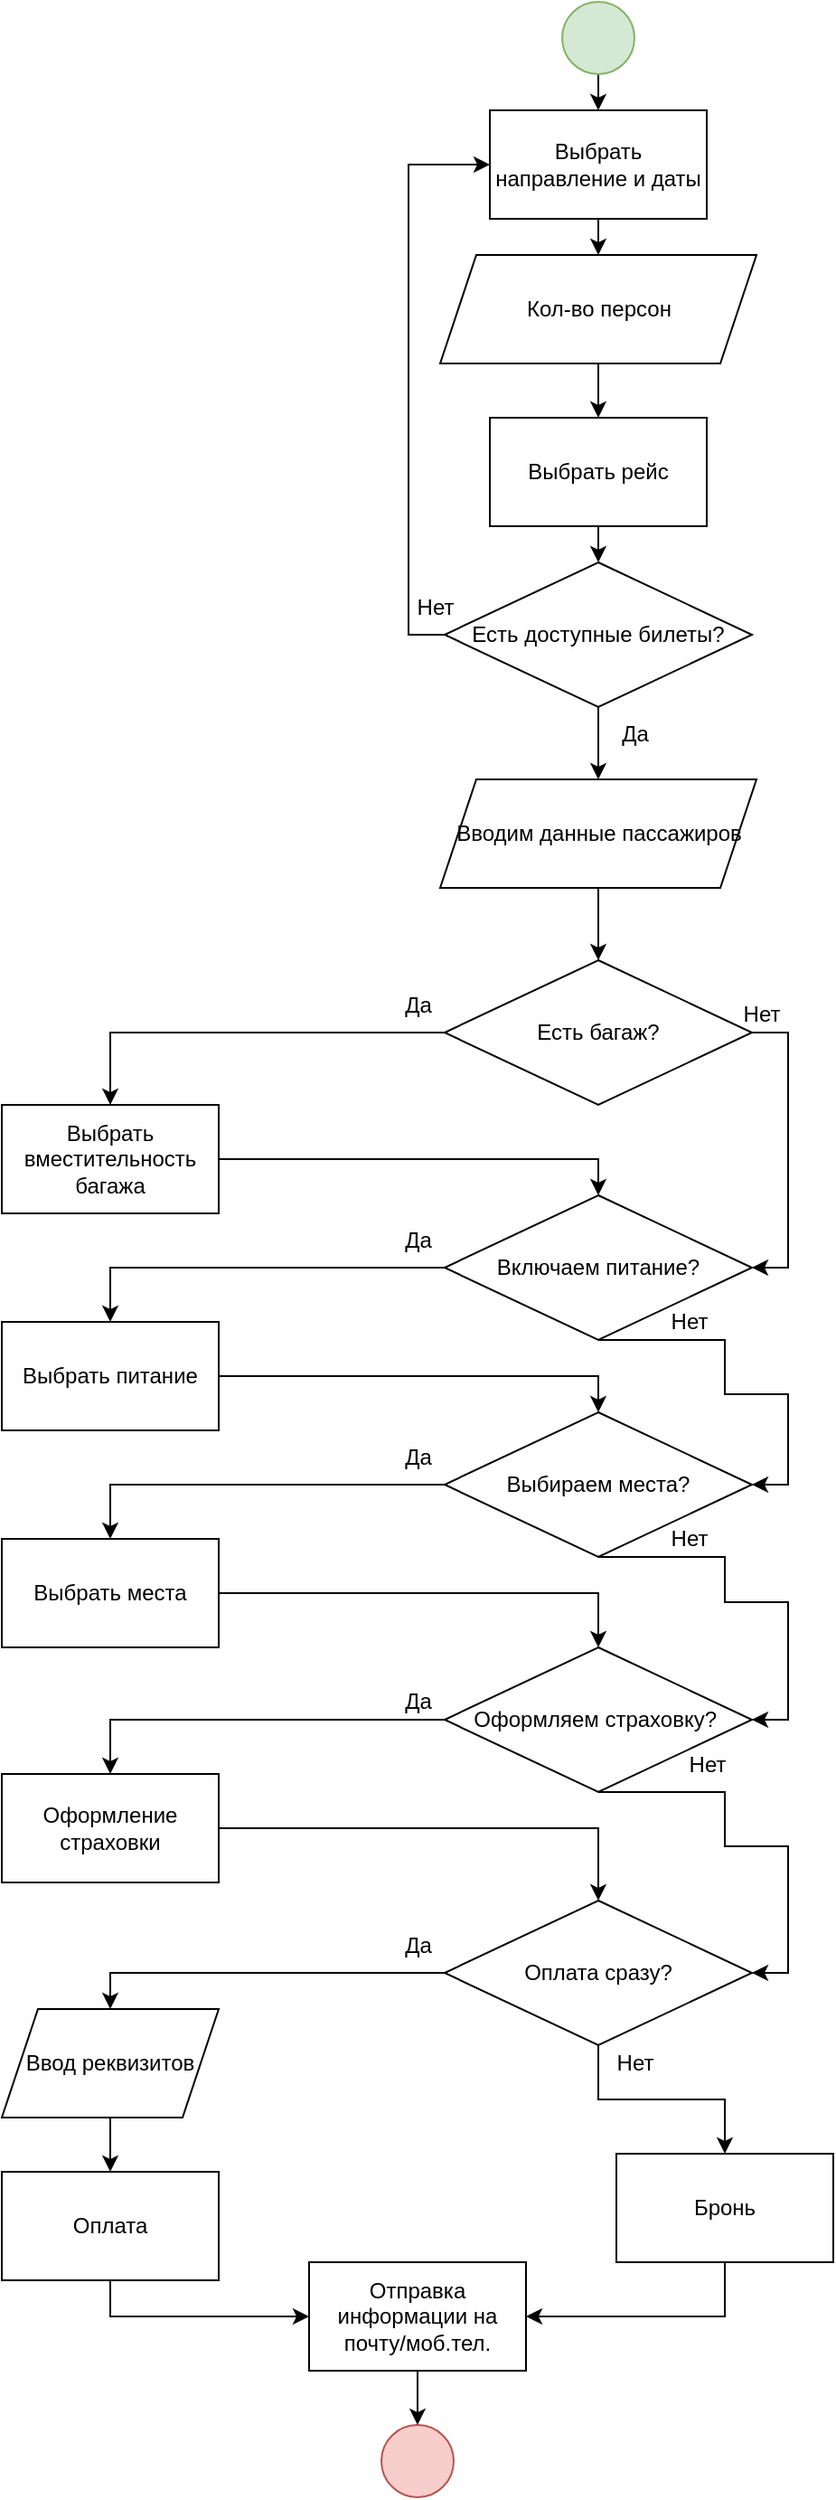 <mxfile version="20.4.1" type="device"><diagram id="C5RBs43oDa-KdzZeNtuy" name="Page-1"><mxGraphModel dx="2156" dy="2558" grid="1" gridSize="10" guides="1" tooltips="1" connect="1" arrows="1" fold="1" page="1" pageScale="1" pageWidth="827" pageHeight="1169" math="0" shadow="0"><root><mxCell id="WIyWlLk6GJQsqaUBKTNV-0"/><mxCell id="WIyWlLk6GJQsqaUBKTNV-1" parent="WIyWlLk6GJQsqaUBKTNV-0"/><mxCell id="yFfMbgqKmkW_PUl89NAf-3" style="edgeStyle=orthogonalEdgeStyle;rounded=0;orthogonalLoop=1;jettySize=auto;html=1;exitX=0.5;exitY=1;exitDx=0;exitDy=0;entryX=0.5;entryY=0;entryDx=0;entryDy=0;" edge="1" parent="WIyWlLk6GJQsqaUBKTNV-1" source="yFfMbgqKmkW_PUl89NAf-0" target="yFfMbgqKmkW_PUl89NAf-1"><mxGeometry relative="1" as="geometry"/></mxCell><mxCell id="yFfMbgqKmkW_PUl89NAf-0" value="" style="ellipse;whiteSpace=wrap;html=1;aspect=fixed;fillColor=#d5e8d4;strokeColor=#82b366;" vertex="1" parent="WIyWlLk6GJQsqaUBKTNV-1"><mxGeometry x="390" y="-50" width="40" height="40" as="geometry"/></mxCell><mxCell id="yFfMbgqKmkW_PUl89NAf-49" style="edgeStyle=orthogonalEdgeStyle;rounded=0;orthogonalLoop=1;jettySize=auto;html=1;exitX=0.5;exitY=1;exitDx=0;exitDy=0;entryX=0.5;entryY=0;entryDx=0;entryDy=0;" edge="1" parent="WIyWlLk6GJQsqaUBKTNV-1" source="yFfMbgqKmkW_PUl89NAf-1" target="yFfMbgqKmkW_PUl89NAf-48"><mxGeometry relative="1" as="geometry"/></mxCell><mxCell id="yFfMbgqKmkW_PUl89NAf-1" value="Выбрать направление и даты" style="rounded=0;whiteSpace=wrap;html=1;" vertex="1" parent="WIyWlLk6GJQsqaUBKTNV-1"><mxGeometry x="350" y="10" width="120" height="60" as="geometry"/></mxCell><mxCell id="yFfMbgqKmkW_PUl89NAf-8" style="edgeStyle=orthogonalEdgeStyle;rounded=0;orthogonalLoop=1;jettySize=auto;html=1;exitX=0;exitY=0.5;exitDx=0;exitDy=0;entryX=0;entryY=0.5;entryDx=0;entryDy=0;" edge="1" parent="WIyWlLk6GJQsqaUBKTNV-1" source="yFfMbgqKmkW_PUl89NAf-7" target="yFfMbgqKmkW_PUl89NAf-1"><mxGeometry relative="1" as="geometry"/></mxCell><mxCell id="yFfMbgqKmkW_PUl89NAf-46" style="edgeStyle=orthogonalEdgeStyle;rounded=0;orthogonalLoop=1;jettySize=auto;html=1;exitX=0.5;exitY=1;exitDx=0;exitDy=0;entryX=0.5;entryY=0;entryDx=0;entryDy=0;" edge="1" parent="WIyWlLk6GJQsqaUBKTNV-1" source="yFfMbgqKmkW_PUl89NAf-7" target="yFfMbgqKmkW_PUl89NAf-45"><mxGeometry relative="1" as="geometry"/></mxCell><mxCell id="yFfMbgqKmkW_PUl89NAf-7" value="Есть доступные билеты?" style="rhombus;whiteSpace=wrap;html=1;" vertex="1" parent="WIyWlLk6GJQsqaUBKTNV-1"><mxGeometry x="325" y="260" width="170" height="80" as="geometry"/></mxCell><mxCell id="yFfMbgqKmkW_PUl89NAf-9" value="Нет" style="text;html=1;strokeColor=none;fillColor=none;align=center;verticalAlign=middle;whiteSpace=wrap;rounded=0;" vertex="1" parent="WIyWlLk6GJQsqaUBKTNV-1"><mxGeometry x="290" y="270" width="60" height="30" as="geometry"/></mxCell><mxCell id="yFfMbgqKmkW_PUl89NAf-13" value="Да" style="text;html=1;align=center;verticalAlign=middle;resizable=0;points=[];autosize=1;strokeColor=none;fillColor=none;" vertex="1" parent="WIyWlLk6GJQsqaUBKTNV-1"><mxGeometry x="410" y="340" width="40" height="30" as="geometry"/></mxCell><mxCell id="yFfMbgqKmkW_PUl89NAf-80" style="edgeStyle=orthogonalEdgeStyle;rounded=0;orthogonalLoop=1;jettySize=auto;html=1;exitX=0.5;exitY=1;exitDx=0;exitDy=0;entryX=0;entryY=0.5;entryDx=0;entryDy=0;" edge="1" parent="WIyWlLk6GJQsqaUBKTNV-1" source="yFfMbgqKmkW_PUl89NAf-14" target="yFfMbgqKmkW_PUl89NAf-79"><mxGeometry relative="1" as="geometry"/></mxCell><mxCell id="yFfMbgqKmkW_PUl89NAf-14" value="Оплата" style="rounded=0;whiteSpace=wrap;html=1;" vertex="1" parent="WIyWlLk6GJQsqaUBKTNV-1"><mxGeometry x="80" y="1150" width="120" height="60" as="geometry"/></mxCell><mxCell id="yFfMbgqKmkW_PUl89NAf-24" style="edgeStyle=orthogonalEdgeStyle;rounded=0;orthogonalLoop=1;jettySize=auto;html=1;exitX=1;exitY=0.5;exitDx=0;exitDy=0;entryX=1;entryY=0.5;entryDx=0;entryDy=0;" edge="1" parent="WIyWlLk6GJQsqaUBKTNV-1" source="yFfMbgqKmkW_PUl89NAf-16" target="yFfMbgqKmkW_PUl89NAf-22"><mxGeometry relative="1" as="geometry"/></mxCell><mxCell id="yFfMbgqKmkW_PUl89NAf-89" style="edgeStyle=orthogonalEdgeStyle;rounded=0;orthogonalLoop=1;jettySize=auto;html=1;exitX=0;exitY=0.5;exitDx=0;exitDy=0;entryX=0.5;entryY=0;entryDx=0;entryDy=0;" edge="1" parent="WIyWlLk6GJQsqaUBKTNV-1" source="yFfMbgqKmkW_PUl89NAf-16" target="yFfMbgqKmkW_PUl89NAf-88"><mxGeometry relative="1" as="geometry"/></mxCell><mxCell id="yFfMbgqKmkW_PUl89NAf-16" value="Есть багаж?" style="rhombus;whiteSpace=wrap;html=1;" vertex="1" parent="WIyWlLk6GJQsqaUBKTNV-1"><mxGeometry x="325" y="480" width="170" height="80" as="geometry"/></mxCell><mxCell id="yFfMbgqKmkW_PUl89NAf-19" value="Да" style="text;html=1;align=center;verticalAlign=middle;resizable=0;points=[];autosize=1;strokeColor=none;fillColor=none;" vertex="1" parent="WIyWlLk6GJQsqaUBKTNV-1"><mxGeometry x="290" y="490" width="40" height="30" as="geometry"/></mxCell><mxCell id="yFfMbgqKmkW_PUl89NAf-20" value="Нет" style="text;html=1;align=center;verticalAlign=middle;resizable=0;points=[];autosize=1;strokeColor=none;fillColor=none;" vertex="1" parent="WIyWlLk6GJQsqaUBKTNV-1"><mxGeometry x="480" y="495" width="40" height="30" as="geometry"/></mxCell><mxCell id="yFfMbgqKmkW_PUl89NAf-36" style="edgeStyle=orthogonalEdgeStyle;rounded=0;orthogonalLoop=1;jettySize=auto;html=1;exitX=0.5;exitY=1;exitDx=0;exitDy=0;entryX=1;entryY=0.5;entryDx=0;entryDy=0;" edge="1" parent="WIyWlLk6GJQsqaUBKTNV-1" source="yFfMbgqKmkW_PUl89NAf-22" target="yFfMbgqKmkW_PUl89NAf-28"><mxGeometry relative="1" as="geometry"><Array as="points"><mxPoint x="480" y="690"/><mxPoint x="480" y="720"/><mxPoint x="515" y="720"/><mxPoint x="515" y="770"/></Array></mxGeometry></mxCell><mxCell id="yFfMbgqKmkW_PUl89NAf-93" style="edgeStyle=orthogonalEdgeStyle;rounded=0;orthogonalLoop=1;jettySize=auto;html=1;exitX=0;exitY=0.5;exitDx=0;exitDy=0;entryX=0.5;entryY=0;entryDx=0;entryDy=0;" edge="1" parent="WIyWlLk6GJQsqaUBKTNV-1" source="yFfMbgqKmkW_PUl89NAf-22" target="yFfMbgqKmkW_PUl89NAf-91"><mxGeometry relative="1" as="geometry"/></mxCell><mxCell id="yFfMbgqKmkW_PUl89NAf-22" value="Включаем питание?" style="rhombus;whiteSpace=wrap;html=1;" vertex="1" parent="WIyWlLk6GJQsqaUBKTNV-1"><mxGeometry x="325" y="610" width="170" height="80" as="geometry"/></mxCell><mxCell id="yFfMbgqKmkW_PUl89NAf-81" style="edgeStyle=orthogonalEdgeStyle;rounded=0;orthogonalLoop=1;jettySize=auto;html=1;exitX=0.5;exitY=1;exitDx=0;exitDy=0;entryX=1;entryY=0.5;entryDx=0;entryDy=0;" edge="1" parent="WIyWlLk6GJQsqaUBKTNV-1" source="yFfMbgqKmkW_PUl89NAf-25" target="yFfMbgqKmkW_PUl89NAf-79"><mxGeometry relative="1" as="geometry"/></mxCell><mxCell id="yFfMbgqKmkW_PUl89NAf-25" value="Бронь" style="rounded=0;whiteSpace=wrap;html=1;" vertex="1" parent="WIyWlLk6GJQsqaUBKTNV-1"><mxGeometry x="420" y="1140" width="120" height="60" as="geometry"/></mxCell><mxCell id="yFfMbgqKmkW_PUl89NAf-54" style="edgeStyle=orthogonalEdgeStyle;rounded=0;orthogonalLoop=1;jettySize=auto;html=1;exitX=0.5;exitY=1;exitDx=0;exitDy=0;entryX=1;entryY=0.5;entryDx=0;entryDy=0;" edge="1" parent="WIyWlLk6GJQsqaUBKTNV-1" source="yFfMbgqKmkW_PUl89NAf-28" target="yFfMbgqKmkW_PUl89NAf-42"><mxGeometry relative="1" as="geometry"><Array as="points"><mxPoint x="480" y="810"/><mxPoint x="480" y="835"/><mxPoint x="515" y="835"/><mxPoint x="515" y="900"/></Array></mxGeometry></mxCell><mxCell id="yFfMbgqKmkW_PUl89NAf-95" style="edgeStyle=orthogonalEdgeStyle;rounded=0;orthogonalLoop=1;jettySize=auto;html=1;exitX=0;exitY=0.5;exitDx=0;exitDy=0;entryX=0.5;entryY=0;entryDx=0;entryDy=0;" edge="1" parent="WIyWlLk6GJQsqaUBKTNV-1" source="yFfMbgqKmkW_PUl89NAf-28" target="yFfMbgqKmkW_PUl89NAf-94"><mxGeometry relative="1" as="geometry"/></mxCell><mxCell id="yFfMbgqKmkW_PUl89NAf-28" value="Выбираем места?" style="rhombus;whiteSpace=wrap;html=1;" vertex="1" parent="WIyWlLk6GJQsqaUBKTNV-1"><mxGeometry x="325" y="730" width="170" height="80" as="geometry"/></mxCell><mxCell id="yFfMbgqKmkW_PUl89NAf-30" value="Да" style="text;html=1;align=center;verticalAlign=middle;resizable=0;points=[];autosize=1;strokeColor=none;fillColor=none;" vertex="1" parent="WIyWlLk6GJQsqaUBKTNV-1"><mxGeometry x="290" y="620" width="40" height="30" as="geometry"/></mxCell><mxCell id="yFfMbgqKmkW_PUl89NAf-38" value="Нет" style="text;html=1;align=center;verticalAlign=middle;resizable=0;points=[];autosize=1;strokeColor=none;fillColor=none;" vertex="1" parent="WIyWlLk6GJQsqaUBKTNV-1"><mxGeometry x="440" y="665" width="40" height="30" as="geometry"/></mxCell><mxCell id="yFfMbgqKmkW_PUl89NAf-41" value="Да" style="text;html=1;align=center;verticalAlign=middle;resizable=0;points=[];autosize=1;strokeColor=none;fillColor=none;" vertex="1" parent="WIyWlLk6GJQsqaUBKTNV-1"><mxGeometry x="290" y="740" width="40" height="30" as="geometry"/></mxCell><mxCell id="yFfMbgqKmkW_PUl89NAf-52" style="edgeStyle=orthogonalEdgeStyle;rounded=0;orthogonalLoop=1;jettySize=auto;html=1;exitX=0;exitY=0.5;exitDx=0;exitDy=0;entryX=0.5;entryY=0;entryDx=0;entryDy=0;" edge="1" parent="WIyWlLk6GJQsqaUBKTNV-1" source="yFfMbgqKmkW_PUl89NAf-42" target="yFfMbgqKmkW_PUl89NAf-43"><mxGeometry relative="1" as="geometry"/></mxCell><mxCell id="yFfMbgqKmkW_PUl89NAf-71" style="edgeStyle=orthogonalEdgeStyle;rounded=0;orthogonalLoop=1;jettySize=auto;html=1;exitX=0.5;exitY=1;exitDx=0;exitDy=0;entryX=1;entryY=0.5;entryDx=0;entryDy=0;" edge="1" parent="WIyWlLk6GJQsqaUBKTNV-1" source="yFfMbgqKmkW_PUl89NAf-42" target="yFfMbgqKmkW_PUl89NAf-68"><mxGeometry relative="1" as="geometry"><Array as="points"><mxPoint x="480" y="940"/><mxPoint x="480" y="970"/><mxPoint x="515" y="970"/><mxPoint x="515" y="1040"/></Array></mxGeometry></mxCell><mxCell id="yFfMbgqKmkW_PUl89NAf-42" value="Оформляем страховку?&amp;nbsp;" style="rhombus;whiteSpace=wrap;html=1;" vertex="1" parent="WIyWlLk6GJQsqaUBKTNV-1"><mxGeometry x="325" y="860" width="170" height="80" as="geometry"/></mxCell><mxCell id="yFfMbgqKmkW_PUl89NAf-72" style="edgeStyle=orthogonalEdgeStyle;rounded=0;orthogonalLoop=1;jettySize=auto;html=1;exitX=1;exitY=0.5;exitDx=0;exitDy=0;entryX=0.5;entryY=0;entryDx=0;entryDy=0;" edge="1" parent="WIyWlLk6GJQsqaUBKTNV-1" source="yFfMbgqKmkW_PUl89NAf-43" target="yFfMbgqKmkW_PUl89NAf-68"><mxGeometry relative="1" as="geometry"/></mxCell><mxCell id="yFfMbgqKmkW_PUl89NAf-43" value="Оформление страховки" style="rounded=0;whiteSpace=wrap;html=1;" vertex="1" parent="WIyWlLk6GJQsqaUBKTNV-1"><mxGeometry x="80" y="930" width="120" height="60" as="geometry"/></mxCell><mxCell id="yFfMbgqKmkW_PUl89NAf-47" style="edgeStyle=orthogonalEdgeStyle;rounded=0;orthogonalLoop=1;jettySize=auto;html=1;exitX=0.5;exitY=1;exitDx=0;exitDy=0;entryX=0.5;entryY=0;entryDx=0;entryDy=0;" edge="1" parent="WIyWlLk6GJQsqaUBKTNV-1" source="yFfMbgqKmkW_PUl89NAf-45" target="yFfMbgqKmkW_PUl89NAf-16"><mxGeometry relative="1" as="geometry"/></mxCell><mxCell id="yFfMbgqKmkW_PUl89NAf-45" value="Вводим данные пассажиров" style="shape=parallelogram;perimeter=parallelogramPerimeter;whiteSpace=wrap;html=1;fixedSize=1;" vertex="1" parent="WIyWlLk6GJQsqaUBKTNV-1"><mxGeometry x="322.5" y="380" width="175" height="60" as="geometry"/></mxCell><mxCell id="yFfMbgqKmkW_PUl89NAf-66" style="edgeStyle=orthogonalEdgeStyle;rounded=0;orthogonalLoop=1;jettySize=auto;html=1;exitX=0.5;exitY=1;exitDx=0;exitDy=0;entryX=0.5;entryY=0;entryDx=0;entryDy=0;" edge="1" parent="WIyWlLk6GJQsqaUBKTNV-1" source="yFfMbgqKmkW_PUl89NAf-48" target="yFfMbgqKmkW_PUl89NAf-65"><mxGeometry relative="1" as="geometry"/></mxCell><mxCell id="yFfMbgqKmkW_PUl89NAf-48" value="Кол-во персон" style="shape=parallelogram;perimeter=parallelogramPerimeter;whiteSpace=wrap;html=1;fixedSize=1;" vertex="1" parent="WIyWlLk6GJQsqaUBKTNV-1"><mxGeometry x="322.5" y="90" width="175" height="60" as="geometry"/></mxCell><mxCell id="yFfMbgqKmkW_PUl89NAf-53" value="Да" style="text;html=1;align=center;verticalAlign=middle;resizable=0;points=[];autosize=1;strokeColor=none;fillColor=none;" vertex="1" parent="WIyWlLk6GJQsqaUBKTNV-1"><mxGeometry x="290" y="875" width="40" height="30" as="geometry"/></mxCell><mxCell id="yFfMbgqKmkW_PUl89NAf-55" value="Нет" style="text;html=1;align=center;verticalAlign=middle;resizable=0;points=[];autosize=1;strokeColor=none;fillColor=none;" vertex="1" parent="WIyWlLk6GJQsqaUBKTNV-1"><mxGeometry x="440" y="785" width="40" height="30" as="geometry"/></mxCell><mxCell id="yFfMbgqKmkW_PUl89NAf-67" style="edgeStyle=orthogonalEdgeStyle;rounded=0;orthogonalLoop=1;jettySize=auto;html=1;exitX=0.5;exitY=1;exitDx=0;exitDy=0;entryX=0.5;entryY=0;entryDx=0;entryDy=0;" edge="1" parent="WIyWlLk6GJQsqaUBKTNV-1" source="yFfMbgqKmkW_PUl89NAf-65" target="yFfMbgqKmkW_PUl89NAf-7"><mxGeometry relative="1" as="geometry"/></mxCell><mxCell id="yFfMbgqKmkW_PUl89NAf-65" value="Выбрать рейс" style="rounded=0;whiteSpace=wrap;html=1;" vertex="1" parent="WIyWlLk6GJQsqaUBKTNV-1"><mxGeometry x="350" y="180" width="120" height="60" as="geometry"/></mxCell><mxCell id="yFfMbgqKmkW_PUl89NAf-84" style="edgeStyle=orthogonalEdgeStyle;rounded=0;orthogonalLoop=1;jettySize=auto;html=1;exitX=0;exitY=0.5;exitDx=0;exitDy=0;entryX=0.5;entryY=0;entryDx=0;entryDy=0;" edge="1" parent="WIyWlLk6GJQsqaUBKTNV-1" source="yFfMbgqKmkW_PUl89NAf-68" target="yFfMbgqKmkW_PUl89NAf-83"><mxGeometry relative="1" as="geometry"/></mxCell><mxCell id="yFfMbgqKmkW_PUl89NAf-86" style="edgeStyle=orthogonalEdgeStyle;rounded=0;orthogonalLoop=1;jettySize=auto;html=1;exitX=0.5;exitY=1;exitDx=0;exitDy=0;entryX=0.5;entryY=0;entryDx=0;entryDy=0;" edge="1" parent="WIyWlLk6GJQsqaUBKTNV-1" source="yFfMbgqKmkW_PUl89NAf-68" target="yFfMbgqKmkW_PUl89NAf-25"><mxGeometry relative="1" as="geometry"/></mxCell><mxCell id="yFfMbgqKmkW_PUl89NAf-68" value="Оплата сразу?" style="rhombus;whiteSpace=wrap;html=1;" vertex="1" parent="WIyWlLk6GJQsqaUBKTNV-1"><mxGeometry x="325" y="1000" width="170" height="80" as="geometry"/></mxCell><mxCell id="yFfMbgqKmkW_PUl89NAf-70" value="Нет" style="text;html=1;align=center;verticalAlign=middle;resizable=0;points=[];autosize=1;strokeColor=none;fillColor=none;" vertex="1" parent="WIyWlLk6GJQsqaUBKTNV-1"><mxGeometry x="450" y="910" width="40" height="30" as="geometry"/></mxCell><mxCell id="yFfMbgqKmkW_PUl89NAf-74" value="Да" style="text;html=1;align=center;verticalAlign=middle;resizable=0;points=[];autosize=1;strokeColor=none;fillColor=none;" vertex="1" parent="WIyWlLk6GJQsqaUBKTNV-1"><mxGeometry x="290" y="1010" width="40" height="30" as="geometry"/></mxCell><mxCell id="yFfMbgqKmkW_PUl89NAf-78" value="" style="ellipse;whiteSpace=wrap;html=1;aspect=fixed;fillColor=#f8cecc;strokeColor=#b85450;" vertex="1" parent="WIyWlLk6GJQsqaUBKTNV-1"><mxGeometry x="290" y="1290" width="40" height="40" as="geometry"/></mxCell><mxCell id="yFfMbgqKmkW_PUl89NAf-82" style="edgeStyle=orthogonalEdgeStyle;rounded=0;orthogonalLoop=1;jettySize=auto;html=1;exitX=0.5;exitY=1;exitDx=0;exitDy=0;entryX=0.5;entryY=0;entryDx=0;entryDy=0;" edge="1" parent="WIyWlLk6GJQsqaUBKTNV-1" source="yFfMbgqKmkW_PUl89NAf-79" target="yFfMbgqKmkW_PUl89NAf-78"><mxGeometry relative="1" as="geometry"/></mxCell><mxCell id="yFfMbgqKmkW_PUl89NAf-79" value="Отправка информации на почту/моб.тел." style="rounded=0;whiteSpace=wrap;html=1;" vertex="1" parent="WIyWlLk6GJQsqaUBKTNV-1"><mxGeometry x="250" y="1200" width="120" height="60" as="geometry"/></mxCell><mxCell id="yFfMbgqKmkW_PUl89NAf-85" style="edgeStyle=orthogonalEdgeStyle;rounded=0;orthogonalLoop=1;jettySize=auto;html=1;exitX=0.5;exitY=1;exitDx=0;exitDy=0;entryX=0.5;entryY=0;entryDx=0;entryDy=0;" edge="1" parent="WIyWlLk6GJQsqaUBKTNV-1" source="yFfMbgqKmkW_PUl89NAf-83" target="yFfMbgqKmkW_PUl89NAf-14"><mxGeometry relative="1" as="geometry"/></mxCell><mxCell id="yFfMbgqKmkW_PUl89NAf-83" value="Ввод реквизитов" style="shape=parallelogram;perimeter=parallelogramPerimeter;whiteSpace=wrap;html=1;fixedSize=1;" vertex="1" parent="WIyWlLk6GJQsqaUBKTNV-1"><mxGeometry x="80" y="1060" width="120" height="60" as="geometry"/></mxCell><mxCell id="yFfMbgqKmkW_PUl89NAf-87" value="Нет" style="text;html=1;align=center;verticalAlign=middle;resizable=0;points=[];autosize=1;strokeColor=none;fillColor=none;" vertex="1" parent="WIyWlLk6GJQsqaUBKTNV-1"><mxGeometry x="410" y="1075" width="40" height="30" as="geometry"/></mxCell><mxCell id="yFfMbgqKmkW_PUl89NAf-90" style="edgeStyle=orthogonalEdgeStyle;rounded=0;orthogonalLoop=1;jettySize=auto;html=1;exitX=1;exitY=0.5;exitDx=0;exitDy=0;entryX=0.5;entryY=0;entryDx=0;entryDy=0;" edge="1" parent="WIyWlLk6GJQsqaUBKTNV-1" source="yFfMbgqKmkW_PUl89NAf-88" target="yFfMbgqKmkW_PUl89NAf-22"><mxGeometry relative="1" as="geometry"/></mxCell><mxCell id="yFfMbgqKmkW_PUl89NAf-88" value="Выбрать вместительность багажа" style="rounded=0;whiteSpace=wrap;html=1;" vertex="1" parent="WIyWlLk6GJQsqaUBKTNV-1"><mxGeometry x="80" y="560" width="120" height="60" as="geometry"/></mxCell><mxCell id="yFfMbgqKmkW_PUl89NAf-92" style="edgeStyle=orthogonalEdgeStyle;rounded=0;orthogonalLoop=1;jettySize=auto;html=1;exitX=1;exitY=0.5;exitDx=0;exitDy=0;entryX=0.5;entryY=0;entryDx=0;entryDy=0;" edge="1" parent="WIyWlLk6GJQsqaUBKTNV-1" source="yFfMbgqKmkW_PUl89NAf-91" target="yFfMbgqKmkW_PUl89NAf-28"><mxGeometry relative="1" as="geometry"/></mxCell><mxCell id="yFfMbgqKmkW_PUl89NAf-91" value="Выбрать питание" style="rounded=0;whiteSpace=wrap;html=1;" vertex="1" parent="WIyWlLk6GJQsqaUBKTNV-1"><mxGeometry x="80" y="680" width="120" height="60" as="geometry"/></mxCell><mxCell id="yFfMbgqKmkW_PUl89NAf-96" style="edgeStyle=orthogonalEdgeStyle;rounded=0;orthogonalLoop=1;jettySize=auto;html=1;exitX=1;exitY=0.5;exitDx=0;exitDy=0;entryX=0.5;entryY=0;entryDx=0;entryDy=0;" edge="1" parent="WIyWlLk6GJQsqaUBKTNV-1" source="yFfMbgqKmkW_PUl89NAf-94" target="yFfMbgqKmkW_PUl89NAf-42"><mxGeometry relative="1" as="geometry"/></mxCell><mxCell id="yFfMbgqKmkW_PUl89NAf-94" value="Выбрать места" style="rounded=0;whiteSpace=wrap;html=1;" vertex="1" parent="WIyWlLk6GJQsqaUBKTNV-1"><mxGeometry x="80" y="800" width="120" height="60" as="geometry"/></mxCell></root></mxGraphModel></diagram></mxfile>